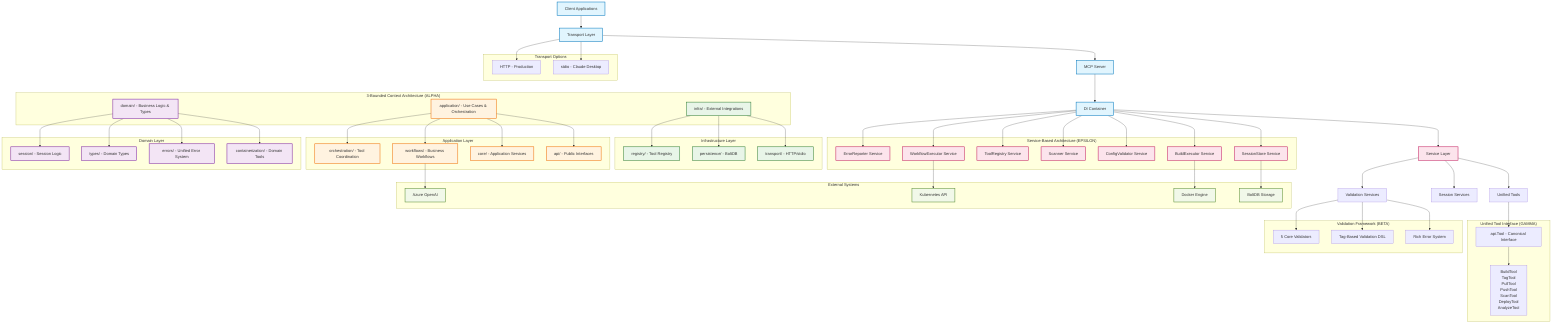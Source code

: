 graph TD
    Client[Client Applications] --> Transport[Transport Layer]
    Transport --> Server[MCP Server]
    Server --> Container[DI Container]
    Container --> Services[Service Layer]

    Services --> Tools[Unified Tools]
    Services --> Session[Session Services]
    Services --> Validation[Validation Services]

    subgraph "3-Bounded Context Architecture (ALPHA)"
        Domain[domain/ - Business Logic & Types]
        Application[application/ - Use Cases & Orchestration]
        Infra[infra/ - External Integrations]
    end

    subgraph "Domain Layer"
        DomainTools[containerization/ - Domain Tools]
        DomainErrors[errors/ - Unified Error System]
        DomainTypes[types/ - Domain Types]
        DomainSession[session/ - Session Logic]
    end

    subgraph "Application Layer"
        AppAPI[api/ - Public Interfaces]
        AppCore[core/ - Application Services]
        AppWorkflows[workflows/ - Business Workflows]
        AppOrchestration[orchestration/ - Tool Coordination]
    end

    subgraph "Infrastructure Layer"
        InfraTransport[transport/ - HTTP/stdio]
        InfraPersistence[persistence/ - BoltDB]
        InfraRegistry[registry/ - Tool Registry]
    end

    subgraph "Service-Based Architecture (EPSILON)"
        SessionStore[SessionStore Service]
        BuildExecutor[BuildExecutor Service]
        ConfigValidator[ConfigValidator Service]
        Scanner[Scanner Service]
        ToolRegistry[ToolRegistry Service]
        WorkflowExecutor[WorkflowExecutor Service]
        ErrorReporter[ErrorReporter Service]
    end

    subgraph "Unified Tool Interface (GAMMA)"
        APITool[api.Tool - Canonical Interface]
        ToolImplementations[
            BuildTool
            TagTool
            PullTool
            PushTool
            ScanTool
            DeployTool
            AnalyzeTool
        ]
    end

    subgraph "Validation Framework (BETA)"
        RichErrors[Rich Error System]
        TagBasedValidation[Tag-Based Validation DSL]
        UnifiedValidators[5 Core Validators]
    end

    Domain --> DomainTools
    Domain --> DomainErrors
    Domain --> DomainTypes
    Domain --> DomainSession

    Application --> AppAPI
    Application --> AppCore
    Application --> AppWorkflows
    Application --> AppOrchestration

    Infra --> InfraTransport
    Infra --> InfraPersistence
    Infra --> InfraRegistry

    Container --> SessionStore
    Container --> BuildExecutor
    Container --> ConfigValidator
    Container --> Scanner
    Container --> ToolRegistry
    Container --> WorkflowExecutor
    Container --> ErrorReporter

    Tools --> APITool
    APITool --> ToolImplementations

    Validation --> RichErrors
    Validation --> TagBasedValidation
    Validation --> UnifiedValidators

    subgraph "External Systems"
        Docker[Docker Engine]
        Kubernetes[Kubernetes API]
        OpenAI[Azure OpenAI]
        Storage[BoltDB Storage]
    end

    BuildExecutor --> Docker
    WorkflowExecutor --> Kubernetes
    AppWorkflows --> OpenAI
    SessionStore --> Storage

    subgraph "Transport Options"
        STDIO[stdio - Claude Desktop]
        HTTP[HTTP - Production]
    end

    Transport --> STDIO
    Transport --> HTTP

    classDef primaryFlow fill:#e1f5fe,stroke:#0277bd,stroke-width:2px
    classDef domainLayer fill:#f3e5f5,stroke:#7b1fa2,stroke-width:2px
    classDef applicationLayer fill:#fff3e0,stroke:#ef6c00,stroke-width:2px
    classDef infraLayer fill:#e8f5e8,stroke:#2e7d32,stroke-width:2px
    classDef serviceLayer fill:#fce4ec,stroke:#c2185b,stroke-width:2px
    classDef externalSys fill:#f1f8e9,stroke:#558b2f,stroke-width:2px

    class Client,Transport,Server,Container primaryFlow
    class Domain,DomainTools,DomainErrors,DomainTypes,DomainSession domainLayer
    class Application,AppAPI,AppCore,AppWorkflows,AppOrchestration applicationLayer
    class Infra,InfraTransport,InfraPersistence,InfraRegistry infraLayer
    class Services,SessionStore,BuildExecutor,ConfigValidator,Scanner,ToolRegistry,WorkflowExecutor,ErrorReporter serviceLayer
    class Docker,Kubernetes,OpenAI,Storage externalSys